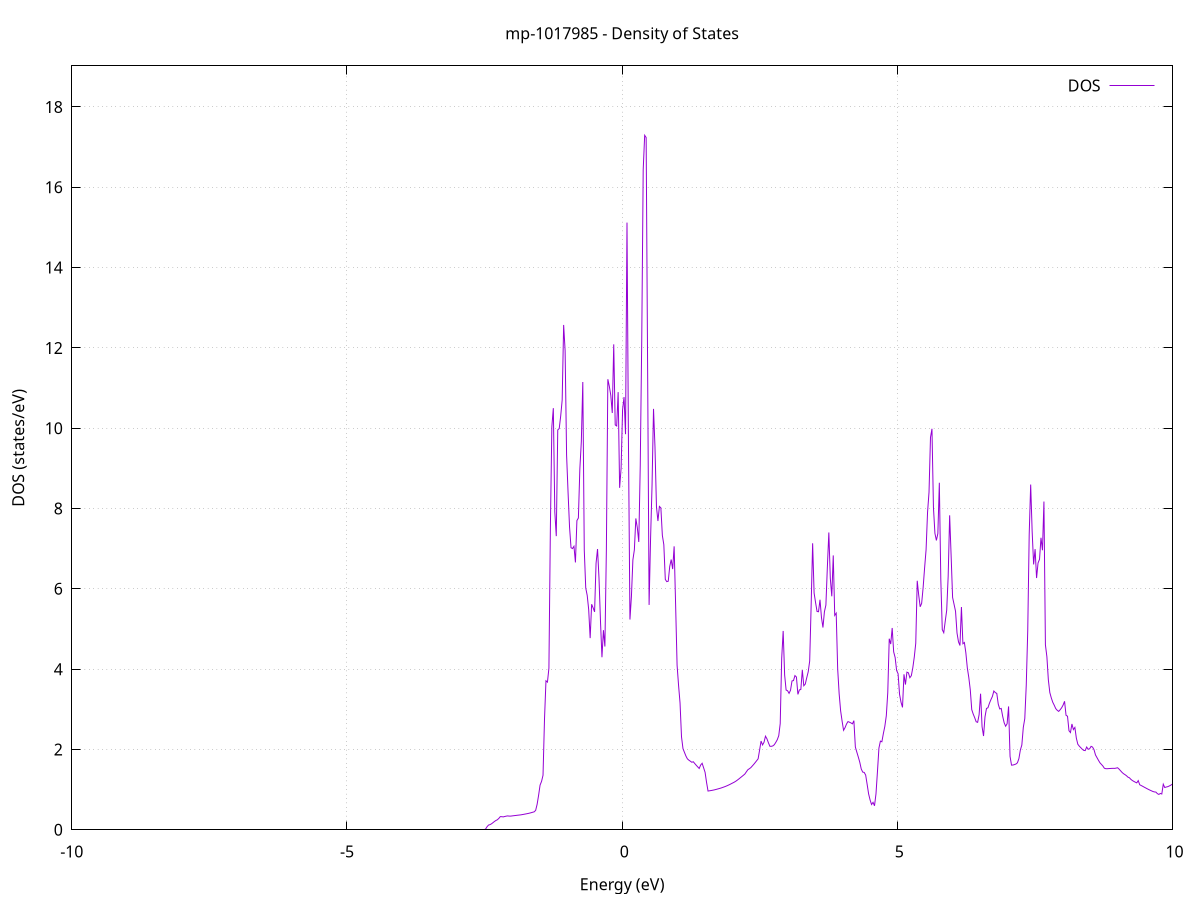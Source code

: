 set title 'mp-1017985 - Density of States'
set xlabel 'Energy (eV)'
set ylabel 'DOS (states/eV)'
set grid
set xrange [-10:10]
set yrange [0:19.024]
set xzeroaxis lt -1
set terminal png size 800,600
set output 'mp-1017985_dos_gnuplot.png'
plot '-' using 1:2 with lines title 'DOS'
-31.232500 0.000000
-31.205800 0.000000
-31.179000 0.000000
-31.152200 0.000000
-31.125500 0.000000
-31.098700 0.000000
-31.071900 0.000000
-31.045200 0.000000
-31.018400 0.000000
-30.991600 0.000000
-30.964800 0.000000
-30.938100 0.000000
-30.911300 0.000000
-30.884500 0.000000
-30.857800 0.000000
-30.831000 0.000000
-30.804200 0.000000
-30.777500 0.000000
-30.750700 0.000000
-30.723900 0.000000
-30.697100 0.000000
-30.670400 0.000000
-30.643600 0.000000
-30.616800 0.000000
-30.590100 0.000000
-30.563300 0.000000
-30.536500 0.000000
-30.509800 0.000000
-30.483000 0.000000
-30.456200 0.000000
-30.429400 0.000000
-30.402700 0.000000
-30.375900 0.000000
-30.349100 0.000000
-30.322400 0.000000
-30.295600 0.000000
-30.268800 0.000000
-30.242100 0.000000
-30.215300 0.000000
-30.188500 0.000000
-30.161700 0.000000
-30.135000 0.000000
-30.108200 0.000000
-30.081400 0.000000
-30.054700 0.000000
-30.027900 0.000000
-30.001100 0.000000
-29.974400 0.000000
-29.947600 0.000000
-29.920800 0.000000
-29.894100 0.000000
-29.867300 0.000000
-29.840500 0.000000
-29.813700 0.000000
-29.787000 0.000000
-29.760200 0.000000
-29.733400 0.000000
-29.706700 0.000000
-29.679900 0.000000
-29.653100 0.000000
-29.626400 0.000000
-29.599600 0.000000
-29.572800 0.000000
-29.546000 0.000000
-29.519300 0.000000
-29.492500 0.000000
-29.465700 0.000000
-29.439000 0.000000
-29.412200 0.000000
-29.385400 0.000000
-29.358700 0.000000
-29.331900 0.000000
-29.305100 0.000000
-29.278300 0.000000
-29.251600 0.000000
-29.224800 0.000000
-29.198000 0.000000
-29.171300 0.000000
-29.144500 0.000000
-29.117700 0.000000
-29.091000 0.000000
-29.064200 0.000000
-29.037400 0.000000
-29.010600 0.000000
-28.983900 0.000000
-28.957100 0.000000
-28.930300 0.000000
-28.903600 0.000000
-28.876800 0.000000
-28.850000 0.000000
-28.823300 0.000000
-28.796500 16.188800
-28.769700 34.042200
-28.742900 24.718800
-28.716200 20.922900
-28.689400 22.204700
-28.662600 4.855500
-28.635900 4.110800
-28.609100 3.663300
-28.582300 3.091600
-28.555600 10.837300
-28.528800 12.677100
-28.502000 11.833700
-28.475200 15.268100
-28.448500 20.098900
-28.421700 34.902400
-28.394900 34.868300
-28.368200 25.133100
-28.341400 23.117000
-28.314600 36.745800
-28.287900 41.009100
-28.261100 16.074400
-28.234300 0.000000
-28.207600 0.000000
-28.180800 0.000000
-28.154000 0.000000
-28.127200 0.000000
-28.100500 0.000000
-28.073700 0.000000
-28.046900 0.000000
-28.020200 0.000000
-27.993400 0.000000
-27.966600 0.000000
-27.939900 0.000000
-27.913100 0.000000
-27.886300 0.000000
-27.859500 0.000000
-27.832800 0.000000
-27.806000 0.000000
-27.779200 0.000000
-27.752500 0.000000
-27.725700 0.000000
-27.698900 0.000000
-27.672200 0.000000
-27.645400 0.000000
-27.618600 0.000000
-27.591800 0.000000
-27.565100 0.000000
-27.538300 0.000000
-27.511500 0.000000
-27.484800 0.000000
-27.458000 0.000000
-27.431200 0.000000
-27.404500 0.000000
-27.377700 0.000000
-27.350900 0.000000
-27.324100 0.000000
-27.297400 0.000000
-27.270600 0.000000
-27.243800 0.000000
-27.217100 0.000000
-27.190300 0.000000
-27.163500 0.000000
-27.136800 0.000000
-27.110000 0.000000
-27.083200 0.000000
-27.056400 0.000000
-27.029700 0.000000
-27.002900 0.000000
-26.976100 0.000000
-26.949400 0.000000
-26.922600 0.000000
-26.895800 0.000000
-26.869100 0.000000
-26.842300 0.000000
-26.815500 0.000000
-26.788800 0.000000
-26.762000 0.000000
-26.735200 0.000000
-26.708400 0.000000
-26.681700 0.000000
-26.654900 0.000000
-26.628100 0.000000
-26.601400 0.000000
-26.574600 0.000000
-26.547800 0.000000
-26.521100 0.000000
-26.494300 0.000000
-26.467500 0.000000
-26.440700 0.000000
-26.414000 0.000000
-26.387200 0.000000
-26.360400 0.000000
-26.333700 0.000000
-26.306900 0.000000
-26.280100 0.000000
-26.253400 0.000000
-26.226600 0.000000
-26.199800 0.000000
-26.173000 0.000000
-26.146300 0.000000
-26.119500 0.000000
-26.092700 0.000000
-26.066000 0.000000
-26.039200 0.000000
-26.012400 0.000000
-25.985700 0.000000
-25.958900 0.000000
-25.932100 0.000000
-25.905300 0.000000
-25.878600 0.000000
-25.851800 0.000000
-25.825000 0.000000
-25.798300 0.000000
-25.771500 0.000000
-25.744700 0.000000
-25.718000 0.000000
-25.691200 0.000000
-25.664400 0.000000
-25.637600 0.000000
-25.610900 0.000000
-25.584100 0.000000
-25.557300 0.000000
-25.530600 0.000000
-25.503800 0.000000
-25.477000 0.000000
-25.450300 0.000000
-25.423500 0.000000
-25.396700 0.000000
-25.369900 0.000000
-25.343200 0.000000
-25.316400 0.000000
-25.289600 0.000000
-25.262900 0.000000
-25.236100 0.000000
-25.209300 0.000000
-25.182600 0.000000
-25.155800 0.000000
-25.129000 0.000000
-25.102300 0.000000
-25.075500 0.000000
-25.048700 0.000000
-25.021900 0.000000
-24.995200 0.000000
-24.968400 0.000000
-24.941600 0.000000
-24.914900 0.000000
-24.888100 0.000000
-24.861300 0.000000
-24.834600 0.000000
-24.807800 0.000000
-24.781000 0.000000
-24.754200 0.000000
-24.727500 0.000000
-24.700700 0.000000
-24.673900 0.000000
-24.647200 0.000000
-24.620400 0.000000
-24.593600 0.000000
-24.566900 0.000000
-24.540100 0.000000
-24.513300 0.000000
-24.486500 0.000000
-24.459800 0.000000
-24.433000 0.000000
-24.406200 0.000000
-24.379500 0.000000
-24.352700 0.000000
-24.325900 0.000000
-24.299200 0.000000
-24.272400 0.000000
-24.245600 0.000000
-24.218800 0.000000
-24.192100 0.000000
-24.165300 0.000000
-24.138500 0.000000
-24.111800 0.000000
-24.085000 0.000000
-24.058200 0.000000
-24.031500 0.000000
-24.004700 0.000000
-23.977900 0.000000
-23.951100 0.000000
-23.924400 0.000000
-23.897600 0.000000
-23.870800 0.000000
-23.844100 0.000000
-23.817300 0.000000
-23.790500 0.000000
-23.763800 0.000000
-23.737000 0.000000
-23.710200 0.000000
-23.683400 0.000000
-23.656700 0.000000
-23.629900 0.000000
-23.603100 0.000000
-23.576400 0.000000
-23.549600 0.000000
-23.522800 0.000000
-23.496100 0.000000
-23.469300 0.000000
-23.442500 0.000000
-23.415800 0.000000
-23.389000 0.000000
-23.362200 0.000000
-23.335400 0.000000
-23.308700 0.000000
-23.281900 0.000000
-23.255100 0.000000
-23.228400 0.000000
-23.201600 0.000000
-23.174800 0.000000
-23.148100 0.000000
-23.121300 0.000000
-23.094500 0.000000
-23.067700 0.000000
-23.041000 0.000000
-23.014200 0.000000
-22.987400 0.000000
-22.960700 0.000000
-22.933900 0.000000
-22.907100 0.000000
-22.880400 0.000000
-22.853600 0.000000
-22.826800 0.000000
-22.800000 0.000000
-22.773300 0.000000
-22.746500 0.000000
-22.719700 0.000000
-22.693000 0.000000
-22.666200 0.000000
-22.639400 0.000000
-22.612700 0.000000
-22.585900 0.000000
-22.559100 0.000000
-22.532300 0.000000
-22.505600 0.000000
-22.478800 0.000000
-22.452000 0.000000
-22.425300 0.000000
-22.398500 0.000000
-22.371700 0.000000
-22.345000 0.000000
-22.318200 0.000000
-22.291400 0.000000
-22.264600 0.000000
-22.237900 0.000000
-22.211100 0.000000
-22.184300 0.000000
-22.157600 0.000000
-22.130800 0.000000
-22.104000 0.000000
-22.077300 0.000000
-22.050500 0.000000
-22.023700 0.000000
-21.997000 0.000000
-21.970200 0.000000
-21.943400 0.000000
-21.916600 0.000000
-21.889900 0.000000
-21.863100 0.000000
-21.836300 0.000000
-21.809600 0.000000
-21.782800 0.000000
-21.756000 0.000000
-21.729300 0.000000
-21.702500 0.000000
-21.675700 0.000000
-21.648900 0.000000
-21.622200 0.000000
-21.595400 0.000000
-21.568600 0.000000
-21.541900 0.000000
-21.515100 0.000000
-21.488300 0.000000
-21.461600 0.000000
-21.434800 0.000000
-21.408000 0.000000
-21.381200 0.000000
-21.354500 0.000000
-21.327700 0.000000
-21.300900 0.000000
-21.274200 0.000000
-21.247400 0.000000
-21.220600 0.000000
-21.193900 0.000000
-21.167100 0.000000
-21.140300 0.000000
-21.113500 0.000000
-21.086800 0.000000
-21.060000 0.000000
-21.033200 0.000000
-21.006500 0.000000
-20.979700 0.000000
-20.952900 0.000000
-20.926200 0.000000
-20.899400 0.000000
-20.872600 0.000000
-20.845800 0.000000
-20.819100 0.000000
-20.792300 0.000000
-20.765500 0.000000
-20.738800 0.000000
-20.712000 0.000000
-20.685200 0.000000
-20.658500 0.000000
-20.631700 0.000000
-20.604900 0.000000
-20.578100 0.000000
-20.551400 0.000000
-20.524600 0.000000
-20.497800 0.000000
-20.471100 0.000000
-20.444300 0.000000
-20.417500 0.000000
-20.390800 0.000000
-20.364000 0.000000
-20.337200 0.000000
-20.310500 0.000000
-20.283700 0.000000
-20.256900 0.000000
-20.230100 0.000000
-20.203400 0.000000
-20.176600 0.000000
-20.149800 0.000000
-20.123100 0.000000
-20.096300 0.000000
-20.069500 0.000000
-20.042800 0.000000
-20.016000 0.000000
-19.989200 0.000000
-19.962400 0.000000
-19.935700 0.000000
-19.908900 0.000000
-19.882100 0.000000
-19.855400 0.000000
-19.828600 0.000000
-19.801800 0.000000
-19.775100 0.000000
-19.748300 0.000000
-19.721500 0.000000
-19.694700 0.000000
-19.668000 0.000000
-19.641200 0.000000
-19.614400 0.000000
-19.587700 0.000000
-19.560900 0.000000
-19.534100 0.000000
-19.507400 0.000000
-19.480600 0.000000
-19.453800 0.000000
-19.427000 0.000000
-19.400300 0.000000
-19.373500 0.000000
-19.346700 0.000000
-19.320000 0.000000
-19.293200 0.000000
-19.266400 0.000000
-19.239700 0.000000
-19.212900 0.000000
-19.186100 0.000000
-19.159300 0.000000
-19.132600 0.000000
-19.105800 0.000000
-19.079000 0.000000
-19.052300 0.000000
-19.025500 0.000000
-18.998700 0.000000
-18.972000 0.000000
-18.945200 0.000000
-18.918400 0.000000
-18.891600 0.000000
-18.864900 0.000000
-18.838100 0.000000
-18.811300 0.000000
-18.784600 0.000000
-18.757800 0.000000
-18.731000 0.000000
-18.704300 0.000000
-18.677500 0.000000
-18.650700 0.000000
-18.624000 0.000000
-18.597200 0.000000
-18.570400 0.000000
-18.543600 0.000000
-18.516900 0.000000
-18.490100 0.000000
-18.463300 0.000000
-18.436600 0.000000
-18.409800 0.000000
-18.383000 0.000000
-18.356300 0.000000
-18.329500 0.000000
-18.302700 0.000000
-18.275900 0.000000
-18.249200 0.000000
-18.222400 0.000000
-18.195600 0.000000
-18.168900 0.000000
-18.142100 0.000000
-18.115300 0.000000
-18.088600 0.000000
-18.061800 0.000000
-18.035000 0.000000
-18.008200 0.000000
-17.981500 0.000000
-17.954700 0.000000
-17.927900 0.000000
-17.901200 0.000000
-17.874400 0.000000
-17.847600 0.000000
-17.820900 0.000000
-17.794100 0.000000
-17.767300 0.000000
-17.740500 0.000000
-17.713800 0.000000
-17.687000 0.000000
-17.660200 0.000000
-17.633500 0.000000
-17.606700 0.000000
-17.579900 0.000000
-17.553200 0.000000
-17.526400 0.000000
-17.499600 0.000000
-17.472800 0.000000
-17.446100 0.000000
-17.419300 0.000000
-17.392500 0.000000
-17.365800 0.000000
-17.339000 0.000000
-17.312200 0.000000
-17.285500 0.000000
-17.258700 0.000000
-17.231900 0.000000
-17.205100 0.000000
-17.178400 0.000000
-17.151600 0.000000
-17.124800 0.000000
-17.098100 0.000000
-17.071300 0.000000
-17.044500 0.000000
-17.017800 0.000000
-16.991000 0.000000
-16.964200 0.000000
-16.937500 0.000000
-16.910700 0.000000
-16.883900 0.000000
-16.857100 0.000000
-16.830400 0.000000
-16.803600 0.000000
-16.776800 0.000000
-16.750100 0.000000
-16.723300 0.000000
-16.696500 0.000000
-16.669800 0.000000
-16.643000 0.000000
-16.616200 0.000000
-16.589400 0.000000
-16.562700 0.000000
-16.535900 0.000000
-16.509100 0.000000
-16.482400 0.000000
-16.455600 0.000000
-16.428800 0.000000
-16.402100 0.000000
-16.375300 0.000000
-16.348500 0.000000
-16.321700 0.000000
-16.295000 0.000000
-16.268200 0.000000
-16.241400 0.000000
-16.214700 0.000000
-16.187900 0.000000
-16.161100 0.000000
-16.134400 0.000000
-16.107600 0.000000
-16.080800 0.000000
-16.054000 0.000000
-16.027300 0.000000
-16.000500 0.000000
-15.973700 0.000000
-15.947000 0.000000
-15.920200 0.000000
-15.893400 0.000000
-15.866700 0.000000
-15.839900 0.000000
-15.813100 0.000000
-15.786300 0.000000
-15.759600 0.000000
-15.732800 0.000000
-15.706000 0.000000
-15.679300 0.000000
-15.652500 0.000000
-15.625700 0.000000
-15.599000 0.000000
-15.572200 0.000000
-15.545400 0.000000
-15.518700 0.000000
-15.491900 0.000000
-15.465100 0.000000
-15.438300 0.000000
-15.411600 0.000000
-15.384800 0.000000
-15.358000 0.000000
-15.331300 0.000000
-15.304500 0.000000
-15.277700 0.000000
-15.251000 0.000000
-15.224200 0.000000
-15.197400 0.000000
-15.170600 0.000000
-15.143900 0.000000
-15.117100 0.000000
-15.090300 0.000000
-15.063600 0.000000
-15.036800 0.000000
-15.010000 0.000000
-14.983300 0.000000
-14.956500 0.000000
-14.929700 0.000000
-14.902900 0.000000
-14.876200 0.000000
-14.849400 0.000000
-14.822600 0.000000
-14.795900 0.000000
-14.769100 0.000000
-14.742300 0.000000
-14.715600 0.000000
-14.688800 0.000000
-14.662000 0.000000
-14.635200 0.000000
-14.608500 0.000000
-14.581700 0.000000
-14.554900 0.000000
-14.528200 0.000000
-14.501400 0.000000
-14.474600 0.000000
-14.447900 0.000000
-14.421100 0.000000
-14.394300 0.000000
-14.367500 0.000000
-14.340800 0.000000
-14.314000 0.000000
-14.287200 0.000000
-14.260500 0.000000
-14.233700 0.000000
-14.206900 0.000000
-14.180200 0.000000
-14.153400 0.000000
-14.126600 0.000000
-14.099800 0.000000
-14.073100 0.000000
-14.046300 0.000000
-14.019500 0.000000
-13.992800 0.000000
-13.966000 0.000000
-13.939200 0.000000
-13.912500 0.000000
-13.885700 0.000000
-13.858900 0.000000
-13.832200 0.000000
-13.805400 0.000000
-13.778600 0.000000
-13.751800 0.000000
-13.725100 0.000000
-13.698300 0.000000
-13.671500 0.000000
-13.644800 0.000000
-13.618000 0.000000
-13.591200 0.000000
-13.564500 0.000000
-13.537700 0.000000
-13.510900 0.000000
-13.484100 0.000000
-13.457400 0.000000
-13.430600 0.000000
-13.403800 0.000000
-13.377100 0.000000
-13.350300 0.000000
-13.323500 0.000000
-13.296800 0.000000
-13.270000 0.000000
-13.243200 0.000000
-13.216400 0.000000
-13.189700 0.000000
-13.162900 0.000000
-13.136100 0.000000
-13.109400 0.000000
-13.082600 0.000000
-13.055800 0.000000
-13.029100 0.000000
-13.002300 0.000000
-12.975500 0.000000
-12.948700 0.000000
-12.922000 0.000000
-12.895200 0.000000
-12.868400 0.000000
-12.841700 0.000000
-12.814900 0.000000
-12.788100 0.000000
-12.761400 0.000000
-12.734600 0.000000
-12.707800 0.000000
-12.681000 0.000000
-12.654300 0.000000
-12.627500 0.000000
-12.600700 0.000000
-12.574000 0.000000
-12.547200 0.000000
-12.520400 0.000000
-12.493700 0.000000
-12.466900 0.000000
-12.440100 0.000000
-12.413300 0.000000
-12.386600 0.000000
-12.359800 0.000000
-12.333000 0.000000
-12.306300 0.000000
-12.279500 0.000000
-12.252700 0.000000
-12.226000 0.000000
-12.199200 0.000000
-12.172400 0.000000
-12.145700 0.000000
-12.118900 0.000000
-12.092100 0.000000
-12.065300 0.000000
-12.038600 0.000000
-12.011800 0.000000
-11.985000 0.000000
-11.958300 0.000000
-11.931500 0.000000
-11.904700 0.000000
-11.878000 0.000000
-11.851200 0.000000
-11.824400 0.000000
-11.797600 0.000000
-11.770900 0.000000
-11.744100 0.000000
-11.717300 0.000000
-11.690600 0.000000
-11.663800 0.000000
-11.637000 0.000000
-11.610300 0.000000
-11.583500 0.000000
-11.556700 0.000000
-11.529900 0.000000
-11.503200 0.000000
-11.476400 0.000000
-11.449600 0.000000
-11.422900 0.000000
-11.396100 0.000000
-11.369300 0.000000
-11.342600 0.000000
-11.315800 0.000000
-11.289000 0.000000
-11.262200 0.000000
-11.235500 0.000000
-11.208700 0.000000
-11.181900 0.000000
-11.155200 0.000000
-11.128400 0.000000
-11.101600 0.000000
-11.074900 0.000000
-11.048100 0.000000
-11.021300 0.000000
-10.994500 0.000000
-10.967800 0.000000
-10.941000 0.000000
-10.914200 0.000000
-10.887500 0.000000
-10.860700 0.000000
-10.833900 0.000000
-10.807200 0.000000
-10.780400 0.000000
-10.753600 0.000000
-10.726900 0.000000
-10.700100 0.000000
-10.673300 0.000000
-10.646500 0.000000
-10.619800 0.000000
-10.593000 0.000000
-10.566200 0.000000
-10.539500 0.000000
-10.512700 0.000000
-10.485900 0.000000
-10.459200 0.000000
-10.432400 0.000000
-10.405600 0.000000
-10.378800 0.000000
-10.352100 0.000000
-10.325300 0.000000
-10.298500 0.000000
-10.271800 0.000000
-10.245000 0.000000
-10.218200 0.000000
-10.191500 0.000000
-10.164700 0.000000
-10.137900 0.000000
-10.111100 0.000000
-10.084400 0.000000
-10.057600 0.000000
-10.030800 0.000000
-10.004100 0.000000
-9.977300 0.000000
-9.950500 0.000000
-9.923800 0.000000
-9.897000 0.000000
-9.870200 0.000000
-9.843400 0.000000
-9.816700 0.000000
-9.789900 0.000000
-9.763100 0.000000
-9.736400 0.000000
-9.709600 0.000000
-9.682800 0.000000
-9.656100 0.000000
-9.629300 0.000000
-9.602500 0.000000
-9.575700 0.000000
-9.549000 0.000000
-9.522200 0.000000
-9.495400 0.000000
-9.468700 0.000000
-9.441900 0.000000
-9.415100 0.000000
-9.388400 0.000000
-9.361600 0.000000
-9.334800 0.000000
-9.308000 0.000000
-9.281300 0.000000
-9.254500 0.000000
-9.227700 0.000000
-9.201000 0.000000
-9.174200 0.000000
-9.147400 0.000000
-9.120700 0.000000
-9.093900 0.000000
-9.067100 0.000000
-9.040400 0.000000
-9.013600 0.000000
-8.986800 0.000000
-8.960000 0.000000
-8.933300 0.000000
-8.906500 0.000000
-8.879700 0.000000
-8.853000 0.000000
-8.826200 0.000000
-8.799400 0.000000
-8.772700 0.000000
-8.745900 0.000000
-8.719100 0.000000
-8.692300 0.000000
-8.665600 0.000000
-8.638800 0.000000
-8.612000 0.000000
-8.585300 0.000000
-8.558500 0.000000
-8.531700 0.000000
-8.505000 0.000000
-8.478200 0.000000
-8.451400 0.000000
-8.424600 0.000000
-8.397900 0.000000
-8.371100 0.000000
-8.344300 0.000000
-8.317600 0.000000
-8.290800 0.000000
-8.264000 0.000000
-8.237300 0.000000
-8.210500 0.000000
-8.183700 0.000000
-8.156900 0.000000
-8.130200 0.000000
-8.103400 0.000000
-8.076600 0.000000
-8.049900 0.000000
-8.023100 0.000000
-7.996300 0.000000
-7.969600 0.000000
-7.942800 0.000000
-7.916000 0.000000
-7.889200 0.000000
-7.862500 0.000000
-7.835700 0.000000
-7.808900 0.000000
-7.782200 0.000000
-7.755400 0.000000
-7.728600 0.000000
-7.701900 0.000000
-7.675100 0.000000
-7.648300 0.000000
-7.621500 0.000000
-7.594800 0.000000
-7.568000 0.000000
-7.541200 0.000000
-7.514500 0.000000
-7.487700 0.000000
-7.460900 0.000000
-7.434200 0.000000
-7.407400 0.000000
-7.380600 0.000000
-7.353900 0.000000
-7.327100 0.000000
-7.300300 0.000000
-7.273500 0.000000
-7.246800 0.000000
-7.220000 0.000000
-7.193200 0.000000
-7.166500 0.000000
-7.139700 0.000000
-7.112900 0.000000
-7.086200 0.000000
-7.059400 0.000000
-7.032600 0.000000
-7.005800 0.000000
-6.979100 0.000000
-6.952300 0.000000
-6.925500 0.000000
-6.898800 0.000000
-6.872000 0.000000
-6.845200 0.000000
-6.818500 0.000000
-6.791700 0.000000
-6.764900 0.000000
-6.738100 0.000000
-6.711400 0.000000
-6.684600 0.000000
-6.657800 0.000000
-6.631100 0.000000
-6.604300 0.000000
-6.577500 0.000000
-6.550800 0.000000
-6.524000 0.000000
-6.497200 0.000000
-6.470400 0.000000
-6.443700 0.000000
-6.416900 0.000000
-6.390100 0.000000
-6.363400 0.000000
-6.336600 0.000000
-6.309800 0.000000
-6.283100 0.000000
-6.256300 0.000000
-6.229500 0.000000
-6.202700 0.000000
-6.176000 0.000000
-6.149200 0.000000
-6.122400 0.000000
-6.095700 0.000000
-6.068900 0.000000
-6.042100 0.000000
-6.015400 0.000000
-5.988600 0.000000
-5.961800 0.000000
-5.935100 0.000000
-5.908300 0.000000
-5.881500 0.000000
-5.854700 0.000000
-5.828000 0.000000
-5.801200 0.000000
-5.774400 0.000000
-5.747700 0.000000
-5.720900 0.000000
-5.694100 0.000000
-5.667400 0.000000
-5.640600 0.000000
-5.613800 0.000000
-5.587000 0.000000
-5.560300 0.000000
-5.533500 0.000000
-5.506700 0.000000
-5.480000 0.000000
-5.453200 0.000000
-5.426400 0.000000
-5.399700 0.000000
-5.372900 0.000000
-5.346100 0.000000
-5.319300 0.000000
-5.292600 0.000000
-5.265800 0.000000
-5.239000 0.000000
-5.212300 0.000000
-5.185500 0.000000
-5.158700 0.000000
-5.132000 0.000000
-5.105200 0.000000
-5.078400 0.000000
-5.051600 0.000000
-5.024900 0.000000
-4.998100 0.000000
-4.971300 0.000000
-4.944600 0.000000
-4.917800 0.000000
-4.891000 0.000000
-4.864300 0.000000
-4.837500 0.000000
-4.810700 0.000000
-4.783900 0.000000
-4.757200 0.000000
-4.730400 0.000000
-4.703600 0.000000
-4.676900 0.000000
-4.650100 0.000000
-4.623300 0.000000
-4.596600 0.000000
-4.569800 0.000000
-4.543000 0.000000
-4.516200 0.000000
-4.489500 0.000000
-4.462700 0.000000
-4.435900 0.000000
-4.409200 0.000000
-4.382400 0.000000
-4.355600 0.000000
-4.328900 0.000000
-4.302100 0.000000
-4.275300 0.000000
-4.248600 0.000000
-4.221800 0.000000
-4.195000 0.000000
-4.168200 0.000000
-4.141500 0.000000
-4.114700 0.000000
-4.087900 0.000000
-4.061200 0.000000
-4.034400 0.000000
-4.007600 0.000000
-3.980900 0.000000
-3.954100 0.000000
-3.927300 0.000000
-3.900500 0.000000
-3.873800 0.000000
-3.847000 0.000000
-3.820200 0.000000
-3.793500 0.000000
-3.766700 0.000000
-3.739900 0.000000
-3.713200 0.000000
-3.686400 0.000000
-3.659600 0.000000
-3.632800 0.000000
-3.606100 0.000000
-3.579300 0.000000
-3.552500 0.000000
-3.525800 0.000000
-3.499000 0.000000
-3.472200 0.000000
-3.445500 0.000000
-3.418700 0.000000
-3.391900 0.000000
-3.365100 0.000000
-3.338400 0.000000
-3.311600 0.000000
-3.284800 0.000000
-3.258100 0.000000
-3.231300 0.000000
-3.204500 0.000000
-3.177800 0.000000
-3.151000 0.000000
-3.124200 0.000000
-3.097400 0.000000
-3.070700 0.000000
-3.043900 0.000000
-3.017100 0.000000
-2.990400 0.000000
-2.963600 0.000000
-2.936800 0.000000
-2.910100 0.000000
-2.883300 0.000000
-2.856500 0.000000
-2.829700 0.000000
-2.803000 0.000000
-2.776200 0.000000
-2.749400 0.000000
-2.722700 0.000000
-2.695900 0.000000
-2.669100 0.000000
-2.642400 0.000000
-2.615600 0.000000
-2.588800 0.000000
-2.562100 0.000000
-2.535300 0.000000
-2.508500 0.000000
-2.481700 0.017200
-2.455000 0.074900
-2.428200 0.117100
-2.401400 0.128000
-2.374700 0.147900
-2.347900 0.176300
-2.321100 0.205700
-2.294400 0.230800
-2.267600 0.249200
-2.240800 0.283300
-2.214000 0.327500
-2.187300 0.326000
-2.160500 0.320800
-2.133700 0.330600
-2.107000 0.339400
-2.080200 0.345400
-2.053400 0.340400
-2.026700 0.340100
-1.999900 0.345200
-1.973100 0.349900
-1.946300 0.354500
-1.919600 0.358900
-1.892800 0.363700
-1.866000 0.367500
-1.839300 0.372000
-1.812500 0.378800
-1.785700 0.385400
-1.759000 0.392400
-1.732200 0.399600
-1.705400 0.407200
-1.678600 0.416000
-1.651900 0.425700
-1.625100 0.436700
-1.598300 0.447200
-1.571600 0.483400
-1.544800 0.635000
-1.518000 0.859200
-1.491300 1.113000
-1.464500 1.204600
-1.437700 1.358000
-1.410900 2.752900
-1.384200 3.709900
-1.357400 3.677500
-1.330600 4.024100
-1.303900 7.524800
-1.277100 10.039800
-1.250300 10.500200
-1.223600 7.918700
-1.196800 7.312500
-1.170000 9.957100
-1.143300 9.992700
-1.116500 10.305400
-1.089700 10.700100
-1.062900 12.571600
-1.036200 11.933900
-1.009400 9.327900
-0.982600 8.398400
-0.955900 7.541700
-0.929100 7.024300
-0.902300 7.002700
-0.875600 7.060000
-0.848800 6.658100
-0.822000 7.699700
-0.795200 7.764600
-0.768500 8.991000
-0.741700 9.665900
-0.714900 11.151600
-0.688200 6.968700
-0.661400 6.021400
-0.634600 5.834900
-0.607900 5.484300
-0.581100 4.773100
-0.554300 5.616800
-0.527500 5.527000
-0.500800 5.426300
-0.474000 6.637100
-0.447200 6.991500
-0.420500 6.265500
-0.393700 5.200000
-0.366900 4.296900
-0.340200 4.970400
-0.313400 4.563400
-0.286600 6.976500
-0.259800 11.220000
-0.233100 11.044000
-0.206300 10.819300
-0.179500 10.379200
-0.152800 12.088500
-0.126000 10.082700
-0.099200 10.056700
-0.072500 10.899400
-0.045700 8.515800
-0.018900 9.005800
0.007900 10.461900
0.034600 10.775900
0.061400 9.851600
0.088200 15.120900
0.114900 9.593800
0.141700 5.235500
0.168500 5.808600
0.195200 6.722000
0.222000 6.971600
0.248800 7.753700
0.275600 7.523700
0.302300 7.167800
0.329100 9.072800
0.355900 12.177900
0.382600 16.437100
0.409400 17.294600
0.436200 17.239500
0.462900 11.478900
0.489700 5.599900
0.516500 7.254600
0.543200 8.573700
0.570000 10.482300
0.596800 9.525600
0.623600 8.042400
0.650300 7.689800
0.677100 8.052600
0.703900 8.016100
0.730600 7.331900
0.757400 7.099700
0.784200 6.234600
0.810900 6.179200
0.837700 6.190200
0.864500 6.555900
0.891300 6.730200
0.918000 6.492900
0.944800 7.059000
0.971600 5.601700
0.998300 4.097400
1.025100 3.597500
1.051900 3.160000
1.078600 2.314600
1.105400 2.020500
1.132200 1.927600
1.159000 1.835900
1.185700 1.766000
1.212500 1.733700
1.239300 1.707800
1.266000 1.681400
1.292800 1.693900
1.319600 1.649100
1.346300 1.606800
1.373100 1.566300
1.399900 1.526700
1.426700 1.612300
1.453400 1.656200
1.480200 1.544100
1.507000 1.430700
1.533700 1.180700
1.560500 0.964600
1.587300 0.970600
1.614000 0.977100
1.640800 0.983800
1.667600 0.991400
1.694400 1.000400
1.721100 1.010300
1.747900 1.020500
1.774700 1.031000
1.801400 1.042000
1.828200 1.055300
1.855000 1.068300
1.881700 1.082300
1.908500 1.097700
1.935300 1.114700
1.962100 1.132400
1.988800 1.151700
2.015600 1.170400
2.042400 1.189800
2.069100 1.212800
2.095900 1.239600
2.122700 1.267700
2.149400 1.297900
2.176200 1.327400
2.203000 1.357200
2.229700 1.388500
2.256500 1.442300
2.283300 1.494000
2.310100 1.519200
2.336800 1.545900
2.363600 1.586700
2.390400 1.628100
2.417100 1.673000
2.443900 1.720000
2.470700 1.767300
2.497400 1.984600
2.524200 2.209300
2.551000 2.112800
2.577800 2.180000
2.604500 2.330700
2.631300 2.264800
2.658100 2.166000
2.684800 2.078800
2.711600 2.078500
2.738400 2.088900
2.765100 2.119000
2.791900 2.177100
2.818700 2.243000
2.845500 2.343100
2.872200 2.645000
2.899000 4.268200
2.925800 4.951700
2.952500 3.853800
2.979300 3.479800
3.006100 3.462500
3.032800 3.397600
3.059600 3.475400
3.086400 3.706700
3.113200 3.715600
3.139900 3.840100
3.166700 3.803400
3.193500 3.371800
3.220200 3.482500
3.247000 3.494200
3.273800 3.977900
3.300500 3.586800
3.327300 3.628200
3.354100 3.784800
3.380900 3.934800
3.407600 4.202400
3.434400 5.593700
3.461200 7.135600
3.487900 5.896700
3.514700 5.657000
3.541500 5.435700
3.568200 5.430500
3.595000 5.728800
3.621800 5.285900
3.648600 5.037200
3.675300 5.430300
3.702100 5.595500
3.728900 6.543300
3.755600 7.403900
3.782400 6.261800
3.809200 5.814500
3.835900 6.832500
3.862700 5.339400
3.889500 5.394100
3.916200 4.008100
3.943000 3.389200
3.969800 2.963200
3.996600 2.706800
4.023300 2.477100
4.050100 2.543100
4.076900 2.634300
4.103600 2.694700
4.130400 2.679100
4.157200 2.661100
4.183900 2.638200
4.210700 2.717600
4.237500 2.060400
4.264300 1.933600
4.291000 1.811700
4.317800 1.682100
4.344600 1.513500
4.371300 1.436500
4.398100 1.428300
4.424900 1.361500
4.451600 1.131900
4.478400 0.893500
4.505200 0.742200
4.532000 0.628900
4.558700 0.683200
4.585500 0.597300
4.612300 0.894000
4.639000 1.447900
4.665800 2.034900
4.692600 2.207800
4.719300 2.191800
4.746100 2.394500
4.772900 2.574200
4.799700 2.838700
4.826400 3.417300
4.853200 4.758000
4.880000 4.624800
4.906700 5.024900
4.933500 4.431500
4.960300 4.290000
4.987000 3.968400
5.013800 3.887000
5.040600 3.371300
5.067400 3.175100
5.094100 3.048200
5.120900 3.871400
5.147700 3.616300
5.174400 3.925400
5.201200 3.909200
5.228000 3.786500
5.254700 3.838000
5.281500 4.035500
5.308300 4.301900
5.335000 4.645700
5.361800 6.200700
5.388600 5.845500
5.415400 5.553300
5.442100 5.638900
5.468900 6.031400
5.495700 6.521100
5.522400 6.971400
5.549200 7.905100
5.576000 8.407600
5.602700 9.772000
5.629500 9.985700
5.656300 8.028300
5.683100 7.384500
5.709800 7.206200
5.736600 7.378500
5.763400 8.641900
5.790100 6.236200
5.816900 4.983900
5.843700 4.908100
5.870400 5.190600
5.897200 5.465200
5.924000 6.311800
5.950800 7.831300
5.977500 6.831900
6.004300 5.786300
6.031100 5.613600
6.057800 5.441600
6.084600 4.899900
6.111400 4.681100
6.138100 4.589200
6.164900 5.547100
6.191700 4.633200
6.218500 4.663900
6.245200 4.406700
6.272000 4.030100
6.298800 3.791800
6.325500 3.487100
6.352300 2.992300
6.379100 2.881100
6.405800 2.792700
6.432600 2.689900
6.459400 2.675800
6.486200 2.867700
6.512900 3.389400
6.539700 2.569100
6.566500 2.335000
6.593200 2.812000
6.620000 3.020900
6.646800 3.039200
6.673500 3.150200
6.700300 3.239800
6.727100 3.319000
6.753900 3.455600
6.780600 3.416500
6.807400 3.395200
6.834200 3.127500
6.860900 3.009700
6.887700 3.021800
6.914500 2.825000
6.941200 2.665400
6.968000 2.578500
6.994800 2.640600
7.021500 3.072300
7.048300 1.827700
7.075100 1.609800
7.101900 1.612500
7.128600 1.623500
7.155400 1.637400
7.182200 1.668100
7.208900 1.771100
7.235700 1.986500
7.262500 2.111500
7.289200 2.550600
7.316000 2.768500
7.342800 3.600900
7.369600 4.950400
7.396300 7.354100
7.423100 8.598100
7.449900 7.431200
7.476600 6.607600
7.503400 6.990000
7.530200 6.269300
7.556900 6.644200
7.583700 6.736100
7.610500 7.272300
7.637300 6.962000
7.664000 8.174400
7.690800 4.606200
7.717600 4.309200
7.744300 3.732900
7.771100 3.416400
7.797900 3.283300
7.824600 3.174700
7.851400 3.101400
7.878200 3.018500
7.905000 2.976300
7.931700 2.948100
7.958500 2.988500
7.985300 3.037300
8.012000 3.105100
8.038800 3.200300
8.065600 2.850700
8.092300 2.828000
8.119100 2.466700
8.145900 2.421400
8.172700 2.635200
8.199400 2.494800
8.226200 2.548500
8.253000 2.280300
8.279700 2.130200
8.306500 2.082600
8.333300 2.045000
8.360000 2.006500
8.386800 1.977500
8.413600 1.971600
8.440400 2.060800
8.467100 2.006100
8.493900 2.016500
8.520700 2.077800
8.547400 2.059300
8.574200 1.993800
8.601000 1.862900
8.627700 1.797000
8.654500 1.730800
8.681300 1.668900
8.708000 1.628900
8.734800 1.588400
8.761600 1.533000
8.788400 1.521100
8.815100 1.520800
8.841900 1.523700
8.868700 1.526300
8.895400 1.529000
8.922200 1.530400
8.949000 1.528900
8.975700 1.535800
9.002500 1.544400
9.029300 1.510800
9.056100 1.470300
9.082800 1.429700
9.109600 1.396900
9.136400 1.373400
9.163100 1.346800
9.189900 1.311100
9.216700 1.295200
9.243400 1.256400
9.270200 1.227200
9.297000 1.205300
9.323800 1.185600
9.350500 1.168500
9.377300 1.224300
9.404100 1.121800
9.430800 1.102300
9.457600 1.082900
9.484400 1.062600
9.511100 1.042900
9.537900 1.023200
9.564700 1.004000
9.591500 0.986500
9.618200 0.969500
9.645000 0.952800
9.671800 0.942400
9.698500 0.938600
9.725300 0.899600
9.752100 0.880700
9.778800 0.904000
9.805600 0.891400
9.832400 1.134500
9.859200 1.052700
9.885900 1.064400
9.912700 1.073500
9.939500 1.089600
9.966200 1.107900
9.993000 1.133200
10.019800 1.166800
10.046500 1.202000
10.073300 1.461700
10.100100 1.527100
10.126800 1.676200
10.153600 1.886500
10.180400 1.983400
10.207200 1.984500
10.233900 1.965700
10.260700 1.948700
10.287500 1.973700
10.314200 2.086800
10.341000 2.056000
10.367800 2.027100
10.394500 1.978400
10.421300 1.936100
10.448100 1.929600
10.474900 1.905600
10.501600 1.824900
10.528400 1.797800
10.555200 1.772900
10.581900 1.758500
10.608700 1.747100
10.635500 1.740100
10.662200 1.734500
10.689000 1.743500
10.715800 1.734200
10.742600 1.739800
10.769300 1.731400
10.796100 1.706800
10.822900 1.680700
10.849600 1.670300
10.876400 1.651100
10.903200 1.627600
10.929900 1.601700
10.956700 1.579600
10.983500 1.560000
11.010300 1.538700
11.037000 1.506700
11.063800 1.479300
11.090600 1.440800
11.117300 1.419200
11.144100 1.418200
11.170900 1.492000
11.197600 1.591400
11.224400 1.460300
11.251200 1.450800
11.278000 1.400100
11.304700 1.387000
11.331500 1.354500
11.358300 1.324700
11.385000 1.296400
11.411800 1.290600
11.438600 1.307400
11.465300 1.291500
11.492100 1.335000
11.518900 1.352800
11.545700 1.357100
11.572400 1.317300
11.599200 1.265000
11.626000 1.242000
11.652700 1.228900
11.679500 1.215300
11.706300 1.202700
11.733000 1.196900
11.759800 1.190300
11.786600 1.223000
11.813300 1.140100
11.840100 1.117100
11.866900 1.093500
11.893700 1.064300
11.920400 1.036800
11.947200 1.030800
11.974000 0.992000
12.000700 0.955800
12.027500 0.922000
12.054300 0.890200
12.081000 0.857400
12.107800 0.831200
12.134600 0.803700
12.161400 0.772200
12.188100 0.752200
12.214900 0.739400
12.241700 0.733800
12.268400 0.734700
12.295200 0.734700
12.322000 0.719200
12.348700 0.731800
12.375500 0.756600
12.402300 0.792100
12.429100 0.834800
12.455800 0.870900
12.482600 0.910100
12.509400 0.949400
12.536100 0.991100
12.562900 1.024200
12.589700 1.062900
12.616400 1.167700
12.643200 1.143700
12.670000 1.145900
12.696800 1.149900
12.723500 1.716200
12.750300 1.919800
12.777100 1.886100
12.803800 1.967100
12.830600 2.071100
12.857400 2.142900
12.884100 2.235200
12.910900 2.273900
12.937700 2.395900
12.964500 2.844600
12.991200 2.420100
13.018000 2.313300
13.044800 2.243700
13.071500 2.186600
13.098300 2.204400
13.125100 2.171300
13.151800 2.137300
13.178600 2.122900
13.205400 2.091700
13.232200 2.038300
13.258900 2.058900
13.285700 2.003900
13.312500 1.989200
13.339200 1.902500
13.366000 1.770100
13.392800 1.771800
13.419500 1.680700
13.446300 1.644600
13.473100 1.675600
13.499800 1.688200
13.526600 1.685700
13.553400 1.708200
13.580200 1.718300
13.606900 1.721400
13.633700 1.714900
13.660500 1.712400
13.687200 1.753000
13.714000 1.784800
13.740800 1.711200
13.767500 1.681500
13.794300 1.689600
13.821100 1.723200
13.847900 1.763100
13.874600 1.783500
13.901400 1.819000
13.928200 1.871400
13.954900 1.919000
13.981700 1.962900
14.008500 1.960600
14.035200 1.946200
14.062000 1.956500
14.088800 1.978500
14.115600 1.984600
14.142300 1.939100
14.169100 1.921100
14.195900 1.920300
14.222600 1.935500
14.249400 1.968300
14.276200 2.016500
14.302900 2.033700
14.329700 2.019200
14.356500 2.017600
14.383300 2.025200
14.410000 2.045000
14.436800 2.068500
14.463600 2.098200
14.490300 2.129700
14.517100 2.160400
14.543900 2.196200
14.570600 2.304700
14.597400 2.231800
14.624200 2.069800
14.651000 2.004900
14.677700 1.959100
14.704500 1.922100
14.731300 1.831800
14.758000 1.882000
14.784800 1.801600
14.811600 1.767600
14.838300 1.727000
14.865100 1.702800
14.891900 1.695300
14.918600 1.684200
14.945400 1.674700
14.972200 1.676400
14.999000 1.695500
15.025700 1.689100
15.052500 1.683700
15.079300 1.698500
15.106000 1.703900
15.132800 1.718500
15.159600 1.737000
15.186300 1.736300
15.213100 1.654500
15.239900 1.587000
15.266700 1.546600
15.293400 1.545300
15.320200 1.559400
15.347000 1.538400
15.373700 1.523600
15.400500 1.498900
15.427300 1.462400
15.454000 1.420600
15.480800 1.341900
15.507600 1.280300
15.534400 1.306000
15.561100 1.349200
15.587900 1.372800
15.614700 1.408200
15.641400 1.430800
15.668200 1.463700
15.695000 1.501600
15.721700 1.532400
15.748500 1.620500
15.775300 1.626500
15.802100 1.592500
15.828800 1.547600
15.855600 1.525100
15.882400 1.520500
15.909100 1.561900
15.935900 1.555700
15.962700 1.560800
15.989400 1.564900
16.016200 1.585400
16.043000 1.527300
16.069800 1.509700
16.096500 1.484600
16.123300 1.462200
16.150100 1.431000
16.176800 1.405100
16.203600 1.442200
16.230400 1.446000
16.257100 1.498100
16.283900 1.459500
16.310700 1.430200
16.337500 1.400100
16.364200 1.371400
16.391000 1.335800
16.417800 1.316800
16.444500 1.306100
16.471300 1.271200
16.498100 1.251700
16.524800 1.237400
16.551600 1.216900
16.578400 1.205200
16.605100 1.199400
16.631900 1.196000
16.658700 1.189500
16.685500 1.180800
16.712200 1.172300
16.739000 1.163500
16.765800 1.153800
16.792500 1.143300
16.819300 1.132100
16.846100 1.121700
16.872800 1.168800
16.899600 1.135100
16.926400 1.112100
16.953200 1.102600
16.979900 1.572100
17.006700 1.213200
17.033500 1.166700
17.060200 1.115800
17.087000 1.147900
17.113800 1.265900
17.140500 1.238000
17.167300 1.193900
17.194100 1.111100
17.220900 1.050700
17.247600 1.013500
17.274400 0.978100
17.301200 0.949600
17.327900 0.930500
17.354700 0.921400
17.381500 0.890600
17.408200 0.878900
17.435000 0.872300
17.461800 0.868900
17.488600 0.867500
17.515300 0.865400
17.542100 0.870500
17.568900 0.875000
17.595600 0.914600
17.622400 0.849400
17.649200 0.829600
17.675900 0.820500
17.702700 0.810600
17.729500 0.799200
17.756300 0.793200
17.783000 0.777800
17.809800 0.760500
17.836600 0.747900
17.863300 0.735600
17.890100 0.804100
17.916900 0.721500
17.943600 0.706700
17.970400 0.640000
17.997200 0.634000
18.024000 0.625000
18.050700 0.612100
18.077500 0.599000
18.104300 0.587800
18.131000 0.579200
18.157800 0.582400
18.184600 0.579200
18.211300 0.573200
18.238100 0.567400
18.264900 0.561000
18.291600 0.551800
18.318400 0.666600
18.345200 0.762400
18.372000 0.474200
18.398700 0.427000
18.425500 0.384100
18.452300 0.317700
18.479000 0.303900
18.505800 0.287000
18.532600 0.271600
18.559300 0.258400
18.586100 0.245200
18.612900 0.232100
18.639700 0.218900
18.666400 0.205300
18.693200 0.190200
18.720000 0.177200
18.746700 0.173300
18.773500 0.158300
18.800300 0.146400
18.827000 0.141100
18.853800 0.136500
18.880600 0.131500
18.907400 0.126600
18.934100 0.121700
18.960900 0.116900
18.987700 0.112400
19.014400 0.110700
19.041200 0.112500
19.068000 0.114500
19.094700 0.106500
19.121500 0.098100
19.148300 0.090700
19.175100 0.083800
19.201800 0.077900
19.228600 0.073000
19.255400 0.068500
19.282100 0.064100
19.308900 0.059700
19.335700 0.055400
19.362400 0.051200
19.389200 0.047000
19.416000 0.042900
19.442800 0.038900
19.469500 0.034900
19.496300 0.030900
19.523100 0.027000
19.549800 0.023100
19.576600 0.018300
19.603400 0.014500
19.630100 0.011600
19.656900 0.009600
19.683700 0.007800
19.710400 0.006200
19.737200 0.004800
19.764000 0.003600
19.790800 0.002500
19.817500 0.001500
19.844300 0.000700
19.871100 0.000000
19.897800 0.000000
19.924600 0.000000
19.951400 0.000000
19.978100 0.000000
20.004900 0.000000
20.031700 0.000000
20.058500 0.000000
20.085200 0.000000
20.112000 0.000000
20.138800 0.000000
20.165500 0.000000
20.192300 0.000000
20.219100 0.000000
20.245800 0.000000
20.272600 0.000000
20.299400 0.000000
20.326200 0.000000
20.352900 0.000000
20.379700 0.000000
20.406500 0.000000
20.433200 0.000000
20.460000 0.000000
20.486800 0.000000
20.513500 0.000000
20.540300 0.000000
20.567100 0.000000
20.593900 0.000000
20.620600 0.000000
20.647400 0.000000
20.674200 0.000000
20.700900 0.000000
20.727700 0.000000
20.754500 0.000000
20.781200 0.000000
20.808000 0.000000
20.834800 0.000000
20.861600 0.000000
20.888300 0.000000
20.915100 0.000000
20.941900 0.000000
20.968600 0.000000
20.995400 0.000000
21.022200 0.000000
21.048900 0.000000
21.075700 0.000000
21.102500 0.000000
21.129300 0.000000
21.156000 0.000000
21.182800 0.000000
21.209600 0.000000
21.236300 0.000000
21.263100 0.000000
21.289900 0.000000
21.316600 0.000000
21.343400 0.000000
21.370200 0.000000
21.396900 0.000000
21.423700 0.000000
21.450500 0.000000
21.477300 0.000000
21.504000 0.000000
21.530800 0.000000
21.557600 0.000000
21.584300 0.000000
21.611100 0.000000
21.637900 0.000000
21.664600 0.000000
21.691400 0.000000
21.718200 0.000000
21.745000 0.000000
21.771700 0.000000
21.798500 0.000000
21.825300 0.000000
21.852000 0.000000
21.878800 0.000000
21.905600 0.000000
21.932300 0.000000
21.959100 0.000000
21.985900 0.000000
22.012700 0.000000
22.039400 0.000000
22.066200 0.000000
22.093000 0.000000
22.119700 0.000000
22.146500 0.000000
22.173300 0.000000
22.200000 0.000000
22.226800 0.000000
22.253600 0.000000
22.280400 0.000000
22.307100 0.000000
e
